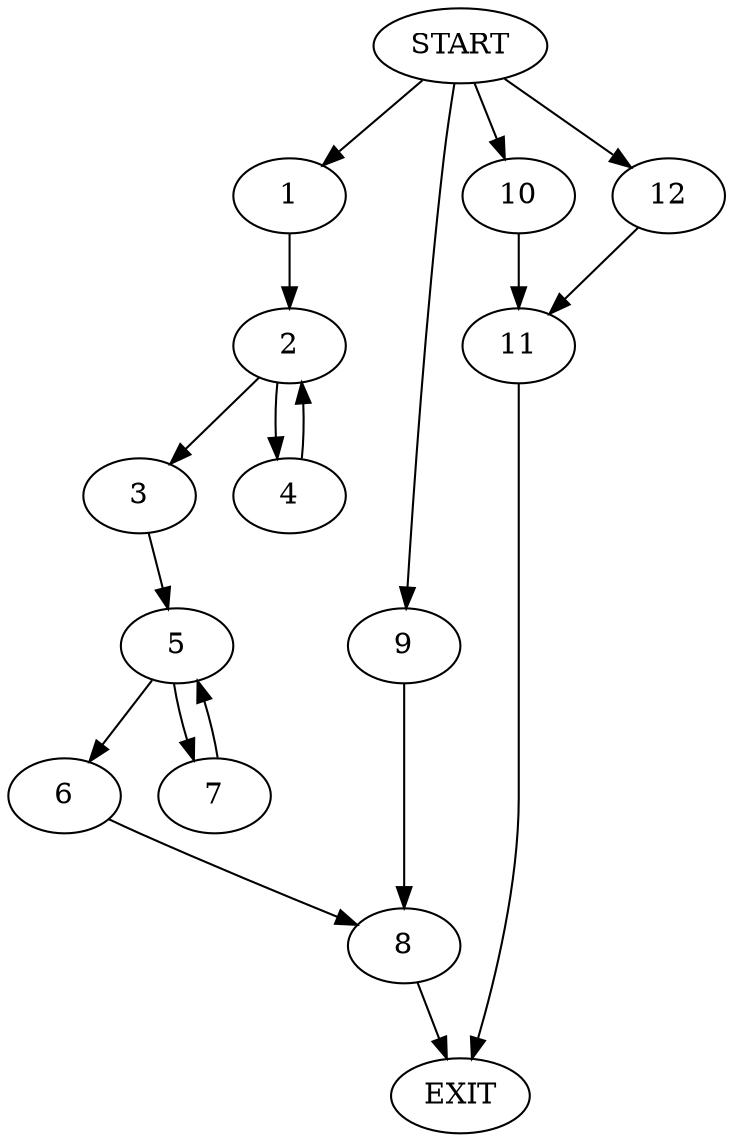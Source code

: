 digraph {
0 [label="START"]
13 [label="EXIT"]
0 -> 1
1 -> 2
2 -> 3
2 -> 4
4 -> 2
3 -> 5
5 -> 6
5 -> 7
6 -> 8
7 -> 5
8 -> 13
0 -> 9
9 -> 8
0 -> 10
10 -> 11
11 -> 13
0 -> 12
12 -> 11
}
